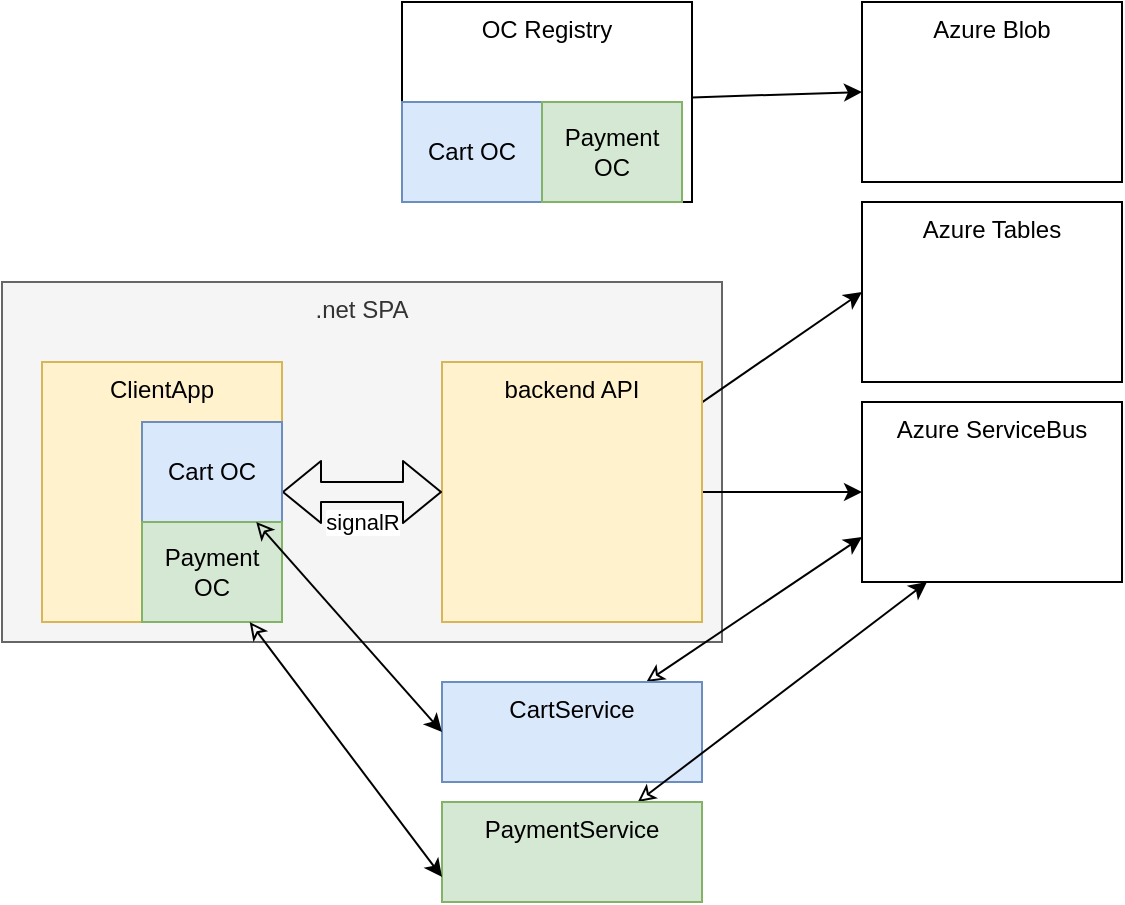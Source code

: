 <mxfile>
    <diagram id="o6OHezgYS-lKn11H4itL" name="Page-1">
        <mxGraphModel dx="815" dy="436" grid="1" gridSize="10" guides="1" tooltips="1" connect="1" arrows="1" fold="1" page="1" pageScale="1" pageWidth="850" pageHeight="1100" math="0" shadow="0">
            <root>
                <mxCell id="0"/>
                <mxCell id="1" parent="0"/>
                <mxCell id="4" value=".net SPA" style="whiteSpace=wrap;html=1;verticalAlign=top;fillColor=#f5f5f5;fontColor=#333333;strokeColor=#666666;" vertex="1" parent="1">
                    <mxGeometry x="180" y="160" width="360" height="180" as="geometry"/>
                </mxCell>
                <mxCell id="12" style="edgeStyle=none;html=1;entryX=0;entryY=0.5;entryDx=0;entryDy=0;" edge="1" parent="1" source="2" target="8">
                    <mxGeometry relative="1" as="geometry"/>
                </mxCell>
                <mxCell id="13" style="edgeStyle=none;html=1;entryX=0;entryY=0.5;entryDx=0;entryDy=0;" edge="1" parent="1" source="2" target="9">
                    <mxGeometry relative="1" as="geometry"/>
                </mxCell>
                <mxCell id="2" value="backend API" style="whiteSpace=wrap;html=1;verticalAlign=top;fillColor=#fff2cc;strokeColor=#d6b656;" vertex="1" parent="1">
                    <mxGeometry x="400" y="200" width="130" height="130" as="geometry"/>
                </mxCell>
                <mxCell id="14" value="signalR" style="edgeStyle=none;html=1;entryX=0;entryY=0.5;entryDx=0;entryDy=0;startArrow=classic;startFill=0;shape=flexArrow;" edge="1" parent="1" source="3" target="2">
                    <mxGeometry y="-15" relative="1" as="geometry">
                        <mxPoint as="offset"/>
                    </mxGeometry>
                </mxCell>
                <mxCell id="3" value="ClientApp" style="whiteSpace=wrap;html=1;verticalAlign=top;fillColor=#fff2cc;strokeColor=#d6b656;" vertex="1" parent="1">
                    <mxGeometry x="200" y="200" width="120" height="130" as="geometry"/>
                </mxCell>
                <mxCell id="11" style="edgeStyle=none;html=1;entryX=0;entryY=0.5;entryDx=0;entryDy=0;" edge="1" parent="1" source="5" target="10">
                    <mxGeometry relative="1" as="geometry"/>
                </mxCell>
                <mxCell id="5" value="OC Registry" style="whiteSpace=wrap;html=1;verticalAlign=top;" vertex="1" parent="1">
                    <mxGeometry x="380" y="20" width="145" height="100" as="geometry"/>
                </mxCell>
                <mxCell id="6" value="Cart OC" style="whiteSpace=wrap;html=1;fillColor=#dae8fc;strokeColor=#6c8ebf;" vertex="1" parent="1">
                    <mxGeometry x="250" y="230" width="70" height="50" as="geometry"/>
                </mxCell>
                <mxCell id="8" value="Azure Tables" style="whiteSpace=wrap;html=1;verticalAlign=top;" vertex="1" parent="1">
                    <mxGeometry x="610" y="120" width="130" height="90" as="geometry"/>
                </mxCell>
                <mxCell id="9" value="Azure ServiceBus" style="whiteSpace=wrap;html=1;verticalAlign=top;" vertex="1" parent="1">
                    <mxGeometry x="610" y="220" width="130" height="90" as="geometry"/>
                </mxCell>
                <mxCell id="10" value="Azure Blob" style="whiteSpace=wrap;html=1;verticalAlign=top;" vertex="1" parent="1">
                    <mxGeometry x="610" y="20" width="130" height="90" as="geometry"/>
                </mxCell>
                <mxCell id="15" value="Cart OC" style="whiteSpace=wrap;html=1;fillColor=#dae8fc;strokeColor=#6c8ebf;" vertex="1" parent="1">
                    <mxGeometry x="380" y="70" width="70" height="50" as="geometry"/>
                </mxCell>
                <mxCell id="16" value="Payment OC" style="whiteSpace=wrap;html=1;fillColor=#d5e8d4;strokeColor=#82b366;" vertex="1" parent="1">
                    <mxGeometry x="250" y="280" width="70" height="50" as="geometry"/>
                </mxCell>
                <mxCell id="22" style="edgeStyle=none;html=1;entryX=0;entryY=0.75;entryDx=0;entryDy=0;startArrow=classic;startFill=0;" edge="1" parent="1" source="17" target="9">
                    <mxGeometry relative="1" as="geometry"/>
                </mxCell>
                <mxCell id="17" value="CartService" style="whiteSpace=wrap;html=1;verticalAlign=top;fillColor=#dae8fc;strokeColor=#6c8ebf;" vertex="1" parent="1">
                    <mxGeometry x="400" y="360" width="130" height="50" as="geometry"/>
                </mxCell>
                <mxCell id="23" style="edgeStyle=none;html=1;entryX=0.25;entryY=1;entryDx=0;entryDy=0;startArrow=classic;startFill=0;" edge="1" parent="1" source="18" target="9">
                    <mxGeometry relative="1" as="geometry"/>
                </mxCell>
                <mxCell id="18" value="PaymentService" style="whiteSpace=wrap;html=1;verticalAlign=top;fillColor=#d5e8d4;strokeColor=#82b366;" vertex="1" parent="1">
                    <mxGeometry x="400" y="420" width="130" height="50" as="geometry"/>
                </mxCell>
                <mxCell id="20" style="edgeStyle=none;html=1;entryX=0;entryY=0.5;entryDx=0;entryDy=0;startArrow=classic;startFill=0;" edge="1" parent="1" source="6" target="17">
                    <mxGeometry relative="1" as="geometry"/>
                </mxCell>
                <mxCell id="19" style="edgeStyle=none;html=1;entryX=0;entryY=0.75;entryDx=0;entryDy=0;startArrow=classic;startFill=0;" edge="1" parent="1" source="16" target="18">
                    <mxGeometry relative="1" as="geometry"/>
                </mxCell>
                <mxCell id="21" value="Payment OC" style="whiteSpace=wrap;html=1;fillColor=#d5e8d4;strokeColor=#82b366;" vertex="1" parent="1">
                    <mxGeometry x="450" y="70" width="70" height="50" as="geometry"/>
                </mxCell>
            </root>
        </mxGraphModel>
    </diagram>
</mxfile>
